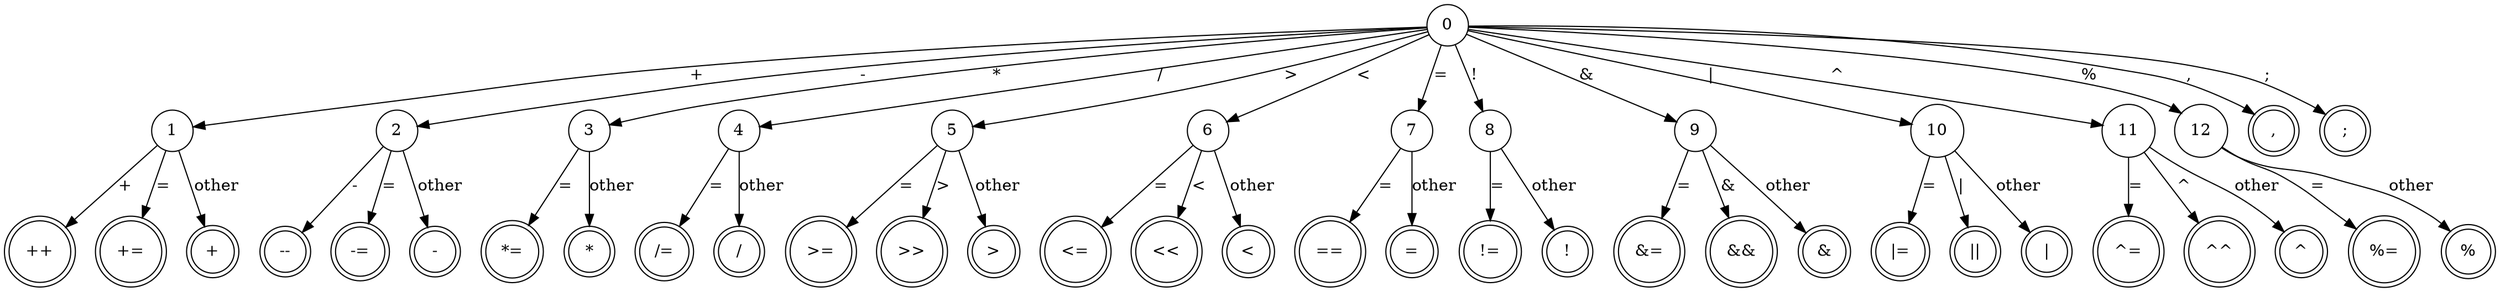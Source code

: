 digraph OperatorSm {
  // 全局样式
  node [shape=circle]
  // 状态样式
  node0 [label=0]
  node1 [label=1]
  node2 [label=2]
  node3 [label=3]
  node4 [label=4]
  node5 [label=5]
  node6 [label=6]
  node7 [label=7]
  node8 [label=8]
  node9 [label=9]
  node10 [label=10]
  node11 [label=11]
  node12 [label=12]

  node13 [label=",", peripheries=2]
  node14 [label=";", peripheries=2]

  node15 [label="++", peripheries=2]
  node16 [label="+=", peripheries=2]
  node17 [label="+", peripheries=2]

  node18 [label="--", peripheries=2]
  node19 [label="-=", peripheries=2]
  node20 [label="-", peripheries=2]

  node21 [label="*=", peripheries=2]
  node22 [label="*", peripheries=2]

  node23 [label="/=", peripheries=2]
  node24 [label="/", peripheries=2]

  node25 [label=">=" peripheries=2]
  node26 [label=">>" peripheries=2]
  node27 [label=">" peripheries=2]

  node28 [label="<=" peripheries=2]
  node29 [label="<<" peripheries=2]
  node30 [label="<" peripheries=2]

  node31 [label="==", peripheries=2]
  node32 [label="=", peripheries=2]

  node33 [label="!=", peripheries=2]
  node34 [label="!", peripheries=2]

  node35 [label="&=", peripheries=2]
  node36 [label="&&", peripheries=2]
  node37 [label="&", peripheries=2]

  node38 [label="|=", peripheries=2]
  node39 [label="||", peripheries=2]
  node40 [label="|", peripheries=2]

  node41 [label="^=", peripheries=2]
  node42 [label="^^", peripheries=2]
  node43 [label="^", peripheries=2]

  node44 [label="%=", peripheries=2]
  node45 [label="%", peripheries=2]

  // 0 ->
  node0 -> node1 [label="+"]
  node0 -> node2 [label="-"]
  node0 -> node3 [label="*"]
  node0 -> node4 [label="/"]
  node0 -> node5 [label=">"]
  node0 -> node6 [label="<"]
  node0 -> node7 [label="="]
  node0 -> node8 [label="!"]
  node0 -> node9 [label="&"]
  node0 -> node10 [label="|"]
  node0 -> node11 [label="^"]
  node0 -> node12 [label="%"]
  node0 -> node13 [label=","]
  node0 -> node14 [label=";"]

  // 1 ->
  node1 -> node15 [label="+"]
  node1 -> node16 [label="="]
  node1 -> node17 [label="other"]

  // 2 -> 
  node2 -> node18 [label="-"]
  node2 -> node19 [label="="]
  node2 -> node20 [label="other"]

  // 3 ->
  node3 -> node21 [label="="]
  node3 -> node22 [label="other"]
  
  // 4 ->
  node4 -> node23 [label="="]
  node4 -> node24 [label="other"]

  // 5 ->
  node5 -> node25 [label="="]
  node5 -> node26 [label=">"]
  node5 -> node27 [label="other"]

  // 6 ->
  node6 -> node28 [label="="]
  node6 -> node29 [label="<"]
  node6 -> node30 [label="other"]

  // 7 ->
  node7 -> node31 [label="="]
  node7 -> node32 [label="other"]

  // 8 ->
  node8 -> node33 [label="="]
  node8 -> node34 [label="other"]

  // 9 ->
  node9 -> node35 [label="="]
  node9 -> node36 [label="&"]
  node9 -> node37 [label="other"]

  // 10 ->
  node10 -> node38 [label="="]
  node10 -> node39 [label="|"]
  node10 -> node40 [label="other"]

  // 11 ->
  node11 -> node41 [label="="]
  node11 -> node42 [label="^"]
  node11 -> node43 [label="other"]

  // 12 ->
  node12 -> node44 [label="="]
  node12 -> node45 [label="other"]
}
